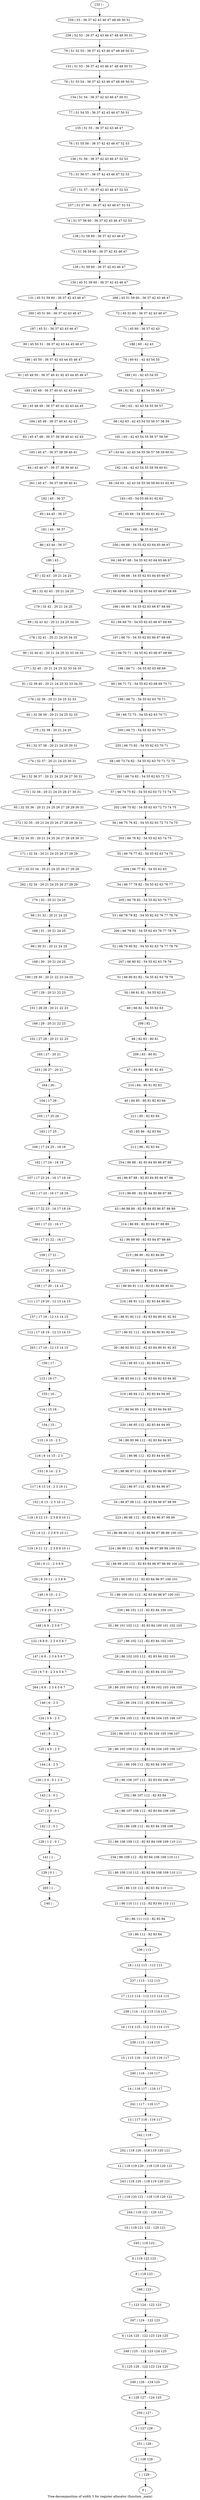 digraph G {
graph [label="Tree-decomposition of width 3 for register allocator (function _main)"]
0[label="0 | : "];
1[label="1 | 129 : "];
2[label="2 | 128 129 : "];
3[label="3 | 127 128 : "];
4[label="4 | 126 127 : 124 125 "];
5[label="5 | 125 126 : 122 123 124 125 "];
6[label="6 | 124 125 : 122 123 124 125 "];
7[label="7 | 123 124 : 122 123 "];
8[label="8 | 118 123 : "];
9[label="9 | 118 122 123 : "];
10[label="10 | 118 121 122 : 120 121 "];
11[label="11 | 118 120 121 : 118 119 120 121 "];
12[label="12 | 118 119 120 : 118 119 120 121 "];
13[label="13 | 117 118 : 116 117 "];
14[label="14 | 116 117 : 116 117 "];
15[label="15 | 115 116 : 114 115 116 117 "];
16[label="16 | 114 115 : 112 113 114 115 "];
17[label="17 | 113 114 : 112 113 114 115 "];
18[label="18 | 112 113 : 112 113 "];
19[label="19 | 86 112 : 82 83 84 "];
20[label="20 | 86 111 112 : 82 83 84 "];
21[label="21 | 86 110 111 112 : 82 83 84 110 111 "];
22[label="22 | 86 109 110 112 : 82 83 84 108 109 110 111 "];
23[label="23 | 86 108 109 112 : 82 83 84 108 109 110 111 "];
24[label="24 | 86 107 108 112 : 82 83 84 108 109 "];
25[label="25 | 86 106 107 112 : 82 83 84 106 107 "];
26[label="26 | 86 105 106 112 : 82 83 84 104 105 106 107 "];
27[label="27 | 86 104 105 112 : 82 83 84 104 105 106 107 "];
28[label="28 | 86 103 104 112 : 82 83 84 102 103 104 105 "];
29[label="29 | 86 102 103 112 : 82 83 84 102 103 "];
30[label="30 | 86 101 102 112 : 82 83 84 100 101 102 103 "];
31[label="31 | 86 100 101 112 : 82 83 84 96 97 100 101 "];
32[label="32 | 86 99 100 112 : 82 83 84 96 97 98 99 100 101 "];
33[label="33 | 86 98 99 112 : 82 83 84 96 97 98 99 100 101 "];
34[label="34 | 86 97 98 112 : 82 83 84 96 97 98 99 "];
35[label="35 | 86 96 97 112 : 82 83 84 94 95 96 97 "];
36[label="36 | 86 95 96 112 : 82 83 84 94 95 "];
37[label="37 | 86 94 95 112 : 82 83 84 94 95 "];
38[label="38 | 86 93 94 112 : 82 83 84 92 93 94 95 "];
39[label="39 | 86 92 93 112 : 82 83 84 90 91 92 93 "];
40[label="40 | 86 91 92 112 : 82 83 84 90 91 92 93 "];
41[label="41 | 86 90 91 112 : 82 83 84 89 90 91 "];
42[label="42 | 86 89 90 : 82 83 84 87 88 89 "];
43[label="43 | 86 88 89 : 82 83 84 85 86 87 88 89 "];
44[label="44 | 86 87 88 : 82 83 84 85 86 87 88 "];
45[label="45 | 85 86 : 82 83 84 "];
46[label="46 | 84 85 : 80 81 82 83 84 "];
47[label="47 | 83 84 : 80 81 82 83 "];
48[label="48 | 82 83 : 80 81 "];
49[label="49 | 66 82 : 54 55 62 63 "];
50[label="50 | 66 81 82 : 54 55 62 63 "];
51[label="51 | 66 80 81 82 : 54 55 62 63 78 79 "];
52[label="52 | 66 79 80 82 : 54 55 62 63 76 77 78 79 "];
53[label="53 | 66 78 79 82 : 54 55 62 63 76 77 78 79 "];
54[label="54 | 66 77 78 82 : 54 55 62 63 76 77 "];
55[label="55 | 66 76 77 82 : 54 55 62 63 74 75 "];
56[label="56 | 66 75 76 82 : 54 55 62 63 72 73 74 75 "];
57[label="57 | 66 74 75 82 : 54 55 62 63 72 73 74 75 "];
58[label="58 | 66 73 74 82 : 54 55 62 63 70 71 72 73 "];
59[label="59 | 66 72 73 : 54 55 62 63 70 71 "];
60[label="60 | 66 71 72 : 54 55 62 63 68 69 70 71 "];
61[label="61 | 66 70 71 : 54 55 62 63 66 67 68 69 "];
62[label="62 | 66 69 70 : 54 55 62 63 66 67 68 69 "];
63[label="63 | 66 68 69 : 54 55 62 63 64 65 66 67 68 69 "];
64[label="64 | 66 67 68 : 54 55 62 63 64 65 66 67 "];
65[label="65 | 65 66 : 54 55 60 61 62 63 "];
66[label="66 | 64 65 : 42 43 54 55 58 59 60 61 62 63 "];
67[label="67 | 63 64 : 42 43 54 55 56 57 58 59 60 61 "];
68[label="68 | 62 63 : 42 43 54 55 56 57 58 59 "];
69[label="69 | 61 62 : 42 43 54 55 56 57 "];
70[label="70 | 60 61 : 42 43 54 55 "];
71[label="71 | 45 60 : 36 37 42 43 "];
72[label="72 | 45 51 60 : 36 37 42 43 46 47 "];
73[label="73 | 51 58 59 60 : 36 37 42 43 46 47 "];
74[label="74 | 51 57 58 60 : 36 37 42 43 46 47 52 53 "];
75[label="75 | 51 56 57 : 36 37 42 43 46 47 52 53 "];
76[label="76 | 51 55 56 : 36 37 42 43 46 47 52 53 "];
77[label="77 | 51 54 55 : 36 37 42 43 46 47 50 51 "];
78[label="78 | 51 53 54 : 36 37 42 43 46 47 48 49 50 51 "];
79[label="79 | 51 52 53 : 36 37 42 43 46 47 48 49 50 51 "];
80[label="80 | 45 50 51 : 36 37 42 43 44 45 46 47 "];
81[label="81 | 45 49 50 : 36 37 40 41 42 43 44 45 46 47 "];
82[label="82 | 45 48 49 : 36 37 40 41 42 43 44 45 "];
83[label="83 | 45 47 48 : 36 37 38 39 40 41 42 43 "];
84[label="84 | 45 46 47 : 36 37 38 39 40 41 "];
85[label="85 | 44 45 : 36 37 "];
86[label="86 | 43 44 : 36 37 "];
87[label="87 | 32 43 : 20 21 24 25 "];
88[label="88 | 32 42 43 : 20 21 24 25 "];
89[label="89 | 32 41 42 : 20 21 24 25 34 35 "];
90[label="90 | 32 40 41 : 20 21 24 25 32 33 34 35 "];
91[label="91 | 32 39 40 : 20 21 24 25 32 33 34 35 "];
92[label="92 | 32 38 39 : 20 21 24 25 32 33 "];
93[label="93 | 32 37 38 : 20 21 24 25 30 31 "];
94[label="94 | 32 36 37 : 20 21 24 25 26 27 30 31 "];
95[label="95 | 32 35 36 : 20 21 24 25 26 27 28 29 30 31 "];
96[label="96 | 32 34 35 : 20 21 24 25 26 27 28 29 30 31 "];
97[label="97 | 32 33 34 : 20 21 24 25 26 27 28 29 "];
98[label="98 | 31 32 : 20 21 24 25 "];
99[label="99 | 30 31 : 20 21 24 25 "];
100[label="100 | 29 30 : 20 21 22 23 24 25 "];
101[label="101 | 28 29 : 20 21 22 23 "];
102[label="102 | 27 28 : 20 21 22 23 "];
103[label="103 | 26 27 : 20 21 "];
104[label="104 | 17 26 : "];
105[label="105 | 17 25 26 : "];
106[label="106 | 17 24 25 : 18 19 "];
107[label="107 | 17 23 24 : 16 17 18 19 "];
108[label="108 | 17 22 23 : 16 17 18 19 "];
109[label="109 | 17 21 22 : 16 17 "];
110[label="110 | 17 20 21 : 14 15 "];
111[label="111 | 17 19 20 : 12 13 14 15 "];
112[label="112 | 17 18 19 : 12 13 14 15 "];
113[label="113 | 16 17 : "];
114[label="114 | 15 16 : "];
115[label="115 | 6 15 : 2 3 "];
116[label="116 | 6 14 15 : 2 3 "];
117[label="117 | 6 13 14 : 2 3 10 11 "];
118[label="118 | 6 12 13 : 2 3 8 9 10 11 "];
119[label="119 | 6 11 12 : 2 3 8 9 10 11 "];
120[label="120 | 6 10 11 : 2 3 8 9 "];
121[label="121 | 6 9 10 : 2 3 6 7 "];
122[label="122 | 6 8 9 : 2 3 4 5 6 7 "];
123[label="123 | 6 7 8 : 2 3 4 5 6 7 "];
124[label="124 | 5 6 : 2 3 "];
125[label="125 | 4 5 : 2 3 "];
126[label="126 | 3 4 : 0 1 2 3 "];
127[label="127 | 2 3 : 0 1 "];
128[label="128 | 1 2 : 0 1 "];
129[label="129 | 0 1 : "];
130[label="130 | 45 51 59 60 : 36 37 42 43 46 47 "];
131[label="131 | 45 51 59 60 : 36 37 42 43 46 47 "];
132[label="132 | : "];
133[label="133 | 51 53 : 36 37 42 43 46 47 48 49 50 51 "];
134[label="134 | 51 54 : 36 37 42 43 46 47 50 51 "];
135[label="135 | 51 55 : 36 37 42 43 46 47 "];
136[label="136 | 51 56 : 36 37 42 43 46 47 52 53 "];
137[label="137 | 51 57 : 36 37 42 43 46 47 52 53 "];
138[label="138 | 51 58 60 : 36 37 42 43 46 47 "];
139[label="139 | 51 59 60 : 36 37 42 43 46 47 "];
140[label="140 | : "];
141[label="141 | 1 : "];
142[label="142 | 2 : 0 1 "];
143[label="143 | 3 : 0 1 "];
144[label="144 | 4 : 2 3 "];
145[label="145 | 5 : 2 3 "];
146[label="146 | 6 : 2 3 "];
147[label="147 | 6 8 : 2 3 4 5 6 7 "];
148[label="148 | 6 9 : 2 3 6 7 "];
149[label="149 | 6 10 : 2 3 "];
150[label="150 | 6 11 : 2 3 8 9 "];
151[label="151 | 6 12 : 2 3 8 9 10 11 "];
152[label="152 | 6 13 : 2 3 10 11 "];
153[label="153 | 6 14 : 2 3 "];
154[label="154 | 15 : "];
155[label="155 | 16 : "];
156[label="156 | 17 : "];
157[label="157 | 17 19 : 12 13 14 15 "];
158[label="158 | 17 20 : 14 15 "];
159[label="159 | 17 21 : "];
160[label="160 | 17 22 : 16 17 "];
161[label="161 | 17 23 : 16 17 18 19 "];
162[label="162 | 17 24 : 18 19 "];
163[label="163 | 17 25 : "];
164[label="164 | 26 : "];
165[label="165 | 27 : 20 21 "];
166[label="166 | 28 : 20 21 22 23 "];
167[label="167 | 29 : 20 21 22 23 "];
168[label="168 | 30 : 20 21 24 25 "];
169[label="169 | 31 : 20 21 24 25 "];
170[label="170 | 32 : 20 21 24 25 "];
171[label="171 | 32 34 : 20 21 24 25 26 27 28 29 "];
172[label="172 | 32 35 : 20 21 24 25 26 27 28 29 30 31 "];
173[label="173 | 32 36 : 20 21 24 25 26 27 30 31 "];
174[label="174 | 32 37 : 20 21 24 25 30 31 "];
175[label="175 | 32 38 : 20 21 24 25 "];
176[label="176 | 32 39 : 20 21 24 25 32 33 "];
177[label="177 | 32 40 : 20 21 24 25 32 33 34 35 "];
178[label="178 | 32 41 : 20 21 24 25 34 35 "];
179[label="179 | 32 42 : 20 21 24 25 "];
180[label="180 | 43 : "];
181[label="181 | 44 : 36 37 "];
182[label="182 | 45 : 36 37 "];
183[label="183 | 45 47 : 36 37 38 39 40 41 "];
184[label="184 | 45 48 : 36 37 40 41 42 43 "];
185[label="185 | 45 49 : 36 37 40 41 42 43 44 45 "];
186[label="186 | 45 50 : 36 37 42 43 44 45 46 47 "];
187[label="187 | 45 51 : 36 37 42 43 46 47 "];
188[label="188 | 60 : 42 43 "];
189[label="189 | 61 : 42 43 54 55 "];
190[label="190 | 62 : 42 43 54 55 56 57 "];
191[label="191 | 63 : 42 43 54 55 56 57 58 59 "];
192[label="192 | 64 : 42 43 54 55 58 59 60 61 "];
193[label="193 | 65 : 54 55 60 61 62 63 "];
194[label="194 | 66 : 54 55 62 63 "];
195[label="195 | 66 68 : 54 55 62 63 64 65 66 67 "];
196[label="196 | 66 69 : 54 55 62 63 66 67 68 69 "];
197[label="197 | 66 70 : 54 55 62 63 66 67 68 69 "];
198[label="198 | 66 71 : 54 55 62 63 68 69 "];
199[label="199 | 66 72 : 54 55 62 63 70 71 "];
200[label="200 | 66 73 : 54 55 62 63 70 71 "];
201[label="201 | 66 74 82 : 54 55 62 63 72 73 "];
202[label="202 | 66 75 82 : 54 55 62 63 72 73 74 75 "];
203[label="203 | 66 76 82 : 54 55 62 63 74 75 "];
204[label="204 | 66 77 82 : 54 55 62 63 "];
205[label="205 | 66 78 82 : 54 55 62 63 76 77 "];
206[label="206 | 66 79 82 : 54 55 62 63 76 77 78 79 "];
207[label="207 | 66 80 82 : 54 55 62 63 78 79 "];
208[label="208 | 82 : "];
209[label="209 | 83 : 80 81 "];
210[label="210 | 84 : 80 81 82 83 "];
211[label="211 | 85 : 82 83 84 "];
212[label="212 | 86 : 82 83 84 "];
213[label="213 | 86 88 : 82 83 84 85 86 87 88 "];
214[label="214 | 86 89 : 82 83 84 87 88 89 "];
215[label="215 | 86 90 : 82 83 84 89 "];
216[label="216 | 86 91 112 : 82 83 84 90 91 "];
217[label="217 | 86 92 112 : 82 83 84 90 91 92 93 "];
218[label="218 | 86 93 112 : 82 83 84 92 93 "];
219[label="219 | 86 94 112 : 82 83 84 94 95 "];
220[label="220 | 86 95 112 : 82 83 84 94 95 "];
221[label="221 | 86 96 112 : 82 83 84 94 95 "];
222[label="222 | 86 97 112 : 82 83 84 96 97 "];
223[label="223 | 86 98 112 : 82 83 84 96 97 98 99 "];
224[label="224 | 86 99 112 : 82 83 84 96 97 98 99 100 101 "];
225[label="225 | 86 100 112 : 82 83 84 96 97 100 101 "];
226[label="226 | 86 101 112 : 82 83 84 100 101 "];
227[label="227 | 86 102 112 : 82 83 84 102 103 "];
228[label="228 | 86 103 112 : 82 83 84 102 103 "];
229[label="229 | 86 104 112 : 82 83 84 104 105 "];
230[label="230 | 86 105 112 : 82 83 84 104 105 106 107 "];
231[label="231 | 86 106 112 : 82 83 84 106 107 "];
232[label="232 | 86 107 112 : 82 83 84 "];
233[label="233 | 86 108 112 : 82 83 84 108 109 "];
234[label="234 | 86 109 112 : 82 83 84 108 109 110 111 "];
235[label="235 | 86 110 112 : 82 83 84 110 111 "];
236[label="236 | 112 : "];
237[label="237 | 113 : 112 113 "];
238[label="238 | 114 : 112 113 114 115 "];
239[label="239 | 115 : 114 115 "];
240[label="240 | 116 : 116 117 "];
241[label="241 | 117 : 116 117 "];
242[label="242 | 118 : "];
243[label="243 | 118 120 : 118 119 120 121 "];
244[label="244 | 118 121 : 120 121 "];
245[label="245 | 118 122 : "];
246[label="246 | 123 : "];
247[label="247 | 124 : 122 123 "];
248[label="248 | 125 : 122 123 124 125 "];
249[label="249 | 126 : 124 125 "];
250[label="250 | 127 : "];
251[label="251 | 128 : "];
252[label="252 | 118 120 : 118 119 120 121 "];
253[label="253 | 86 90 112 : 82 83 84 89 "];
254[label="254 | 86 88 : 82 83 84 85 86 87 88 "];
255[label="255 | 66 73 82 : 54 55 62 63 70 71 "];
256[label="256 | 66 68 : 54 55 62 63 64 65 66 67 "];
257[label="257 | 51 57 60 : 36 37 42 43 46 47 52 53 "];
258[label="258 | 52 53 : 36 37 42 43 46 47 48 49 50 51 "];
259[label="259 | 53 : 36 37 42 43 46 47 48 49 50 51 "];
260[label="260 | 45 51 60 : 36 37 42 43 46 47 "];
261[label="261 | 45 47 : 36 37 38 39 40 41 "];
262[label="262 | 32 34 : 20 21 24 25 26 27 28 29 "];
263[label="263 | 17 19 : 12 13 14 15 "];
264[label="264 | 6 8 : 2 3 4 5 6 7 "];
265[label="265 | 1 : "];
266[label="266 | 45 51 59 60 : 36 37 42 43 46 47 "];
87->88 ;
104->105 ;
115->116 ;
141->129 ;
128->141 ;
142->128 ;
127->142 ;
143->127 ;
126->143 ;
144->126 ;
125->144 ;
145->125 ;
124->145 ;
146->124 ;
147->123 ;
122->147 ;
148->122 ;
121->148 ;
149->121 ;
120->149 ;
150->120 ;
119->150 ;
151->119 ;
118->151 ;
152->118 ;
117->152 ;
153->117 ;
116->153 ;
154->115 ;
114->154 ;
155->114 ;
113->155 ;
156->113 ;
157->112 ;
111->157 ;
158->111 ;
110->158 ;
159->110 ;
109->159 ;
160->109 ;
108->160 ;
161->108 ;
107->161 ;
162->107 ;
106->162 ;
163->106 ;
105->163 ;
164->104 ;
103->164 ;
165->103 ;
102->165 ;
166->102 ;
101->166 ;
167->101 ;
100->167 ;
168->100 ;
99->168 ;
169->99 ;
98->169 ;
170->98 ;
171->97 ;
96->171 ;
172->96 ;
95->172 ;
173->95 ;
94->173 ;
174->94 ;
93->174 ;
175->93 ;
92->175 ;
176->92 ;
91->176 ;
177->91 ;
90->177 ;
178->90 ;
89->178 ;
179->89 ;
88->179 ;
180->87 ;
86->180 ;
181->86 ;
85->181 ;
182->85 ;
183->84 ;
83->183 ;
184->83 ;
82->184 ;
185->82 ;
81->185 ;
186->81 ;
80->186 ;
187->80 ;
260->187 ;
131->260 ;
261->182 ;
84->261 ;
262->170 ;
97->262 ;
263->156 ;
112->263 ;
264->146 ;
123->264 ;
265->140 ;
129->265 ;
132->259 ;
259->258 ;
258->79 ;
79->133 ;
133->78 ;
78->134 ;
134->77 ;
77->135 ;
135->76 ;
76->136 ;
136->75 ;
75->137 ;
137->257 ;
257->74 ;
74->138 ;
138->73 ;
73->139 ;
139->130 ;
72->71 ;
71->188 ;
188->70 ;
70->189 ;
189->69 ;
69->190 ;
190->68 ;
68->191 ;
191->67 ;
67->192 ;
192->66 ;
66->193 ;
193->65 ;
65->194 ;
194->256 ;
256->64 ;
64->195 ;
195->63 ;
63->196 ;
196->62 ;
62->197 ;
197->61 ;
61->198 ;
198->60 ;
60->199 ;
199->59 ;
59->200 ;
200->255 ;
255->58 ;
58->201 ;
201->57 ;
57->202 ;
202->56 ;
56->203 ;
203->55 ;
55->204 ;
204->54 ;
54->205 ;
205->53 ;
53->206 ;
206->52 ;
52->207 ;
207->51 ;
51->50 ;
50->49 ;
49->208 ;
208->48 ;
48->209 ;
209->47 ;
47->210 ;
210->46 ;
46->211 ;
211->45 ;
45->212 ;
212->254 ;
254->44 ;
44->213 ;
213->43 ;
43->214 ;
214->42 ;
42->215 ;
215->253 ;
253->41 ;
41->216 ;
216->40 ;
40->217 ;
217->39 ;
39->218 ;
218->38 ;
38->219 ;
219->37 ;
37->220 ;
220->36 ;
36->221 ;
221->35 ;
35->222 ;
222->34 ;
34->223 ;
223->33 ;
33->224 ;
224->32 ;
32->225 ;
225->31 ;
31->226 ;
226->30 ;
30->227 ;
227->29 ;
29->228 ;
228->28 ;
28->229 ;
229->27 ;
27->230 ;
230->26 ;
26->231 ;
231->25 ;
25->232 ;
232->24 ;
24->233 ;
233->23 ;
23->234 ;
234->22 ;
22->235 ;
235->21 ;
21->20 ;
20->19 ;
19->236 ;
236->18 ;
18->237 ;
237->17 ;
17->238 ;
238->16 ;
16->239 ;
239->15 ;
15->240 ;
240->14 ;
14->241 ;
241->13 ;
13->242 ;
242->252 ;
252->12 ;
12->243 ;
243->11 ;
11->244 ;
244->10 ;
10->245 ;
245->9 ;
9->8 ;
8->246 ;
246->7 ;
7->247 ;
247->6 ;
6->248 ;
248->5 ;
5->249 ;
249->4 ;
4->250 ;
250->3 ;
3->251 ;
251->2 ;
2->1 ;
1->0 ;
266->72 ;
130->131 ;
130->266 ;
}
